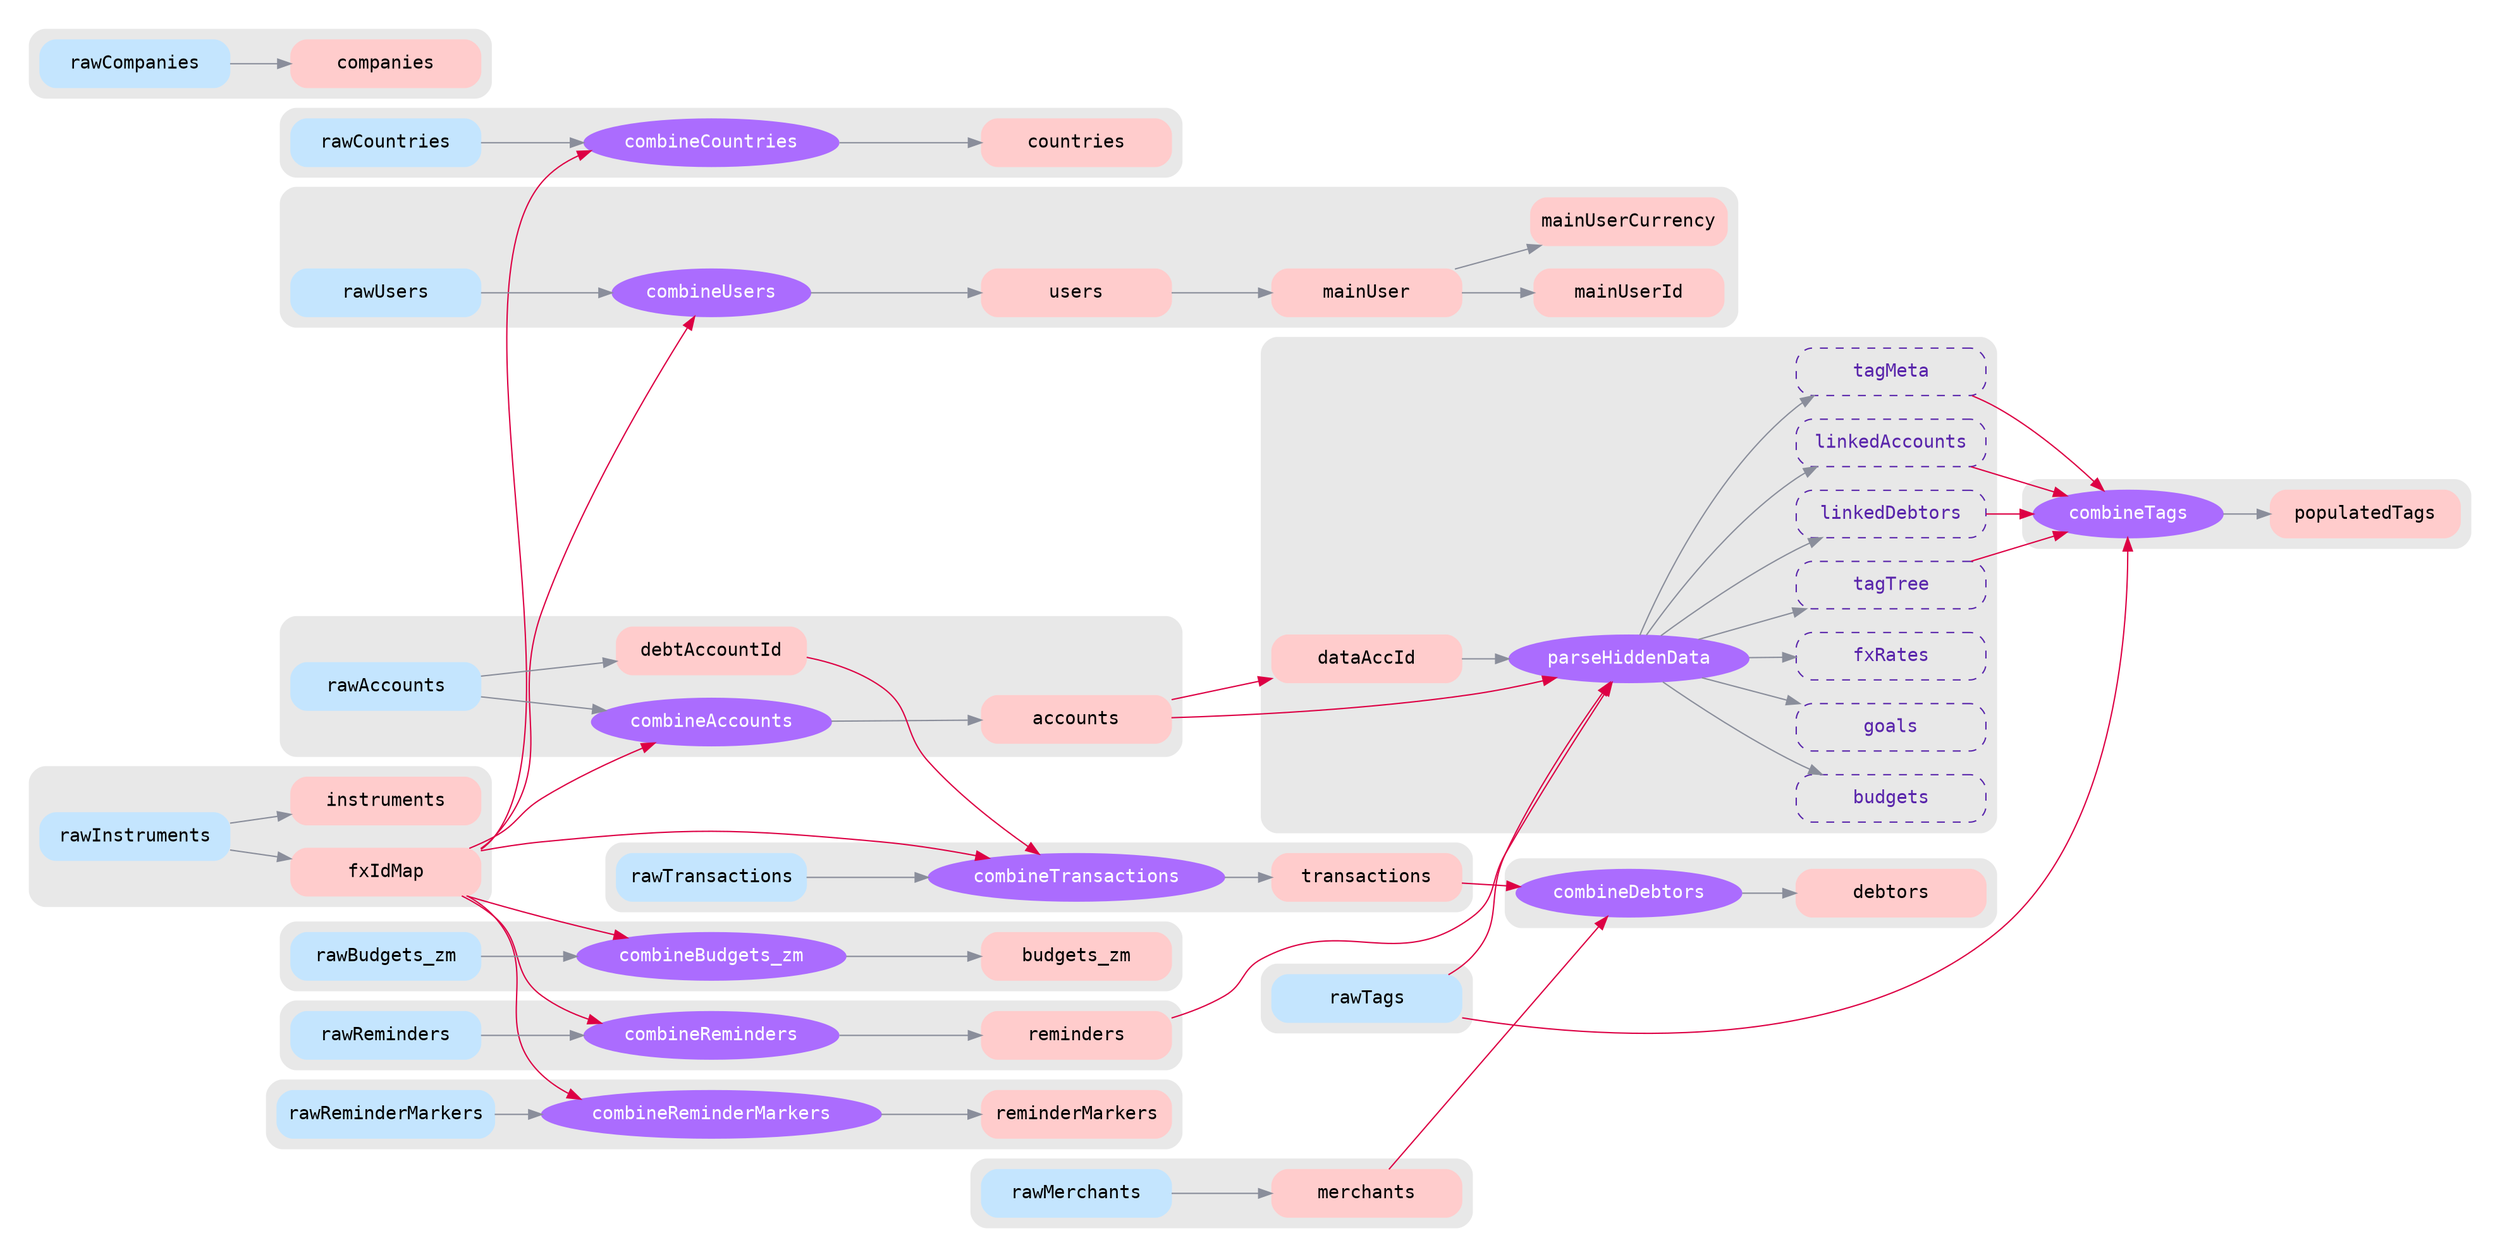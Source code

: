 // Chart made in graphwiz https://graphviz.org/

digraph G {
// splines="FALSE";
rankdir=LR;
pad=0.2;
edge [
  fontname="'Fira Code', monospace"
  color="#8a8e9b"
]
node [
  fontname="'Fira Code', monospace",
  shape="box",
  style="filled,rounded"
  width=2
]

// {
//   node [color="#c4e5fe"]
//   rank=same;
//   rawInstruments
//   rawCountries
//   rawUsers
//   rawAccounts
//   rawReminders
//   rawReminderMarkers
//   rawTransactions
//   rawMerchants
//   rawTags
//   rawCompanies
//   rawBudgets_zm
// }


subgraph cluster_INSTRUMENTS {
  style="filled,rounded"
  color="#e8e8e8";
  node [color="#c4e5fe"] // Start
  rawInstruments

  node [color="#ffcccc"] // Results
  rawInstruments -> fxIdMap
  rawInstruments -> instruments
}


subgraph cluster_COUNTRIES {
  style="filled,rounded"
  color="#e8e8e8";
  node [color="#c4e5fe"] // Start
  rawCountries

  node [color="#ab6cfe", fontcolor="white", shape="ellipse"] // Functions
  combineCountries

  node [color="#ffcccc", fontcolor="black", shape="box"] // Results
  fxIdMap -> combineCountries [color="#dd0044"]
  rawCountries -> combineCountries -> countries
}


subgraph cluster_COMPANIES {
  style="filled,rounded"
  color="#e8e8e8";
  node [color="#c4e5fe"] // Start
  rawCompanies

  node [color="#ffcccc"] // Results
  rawCompanies -> companies
}


subgraph cluster_USERS {
  style="filled,rounded"
  color="#e8e8e8";
  node [color="#c4e5fe"] // Start
  rawUsers

  node [color="#ab6cfe", fontcolor="white", shape="ellipse"] // Functions
  combineUsers

  node [color="#ffcccc", fontcolor="black", shape="box"] // Results
  fxIdMap -> combineUsers [color="#dd0044"]
  rawUsers -> combineUsers -> users

  users -> mainUser
  mainUser -> mainUserId
  mainUser -> mainUserCurrency
}


subgraph cluster_ACCOUNTS {
  style="filled,rounded"
  color="#e8e8e8";
  node [color="#c4e5fe"] // Start
  rawAccounts

  node [color="#ab6cfe", fontcolor="white", shape="ellipse"] // Functions
  combineAccounts

  node [color="#ffcccc", fontcolor="black", shape="box"] // Results
  fxIdMap -> combineAccounts [color="#dd0044"]
  rawAccounts -> combineAccounts -> accounts

  rawAccounts -> debtAccountId
}


subgraph cluster_MERCHANTS {
  style="filled,rounded"
  color="#e8e8e8";
  node [color="#c4e5fe"] // Start
  rawMerchants

  node [color="#ffcccc", fontcolor="black", shape="box"] // Results
  rawMerchants -> merchants
}


subgraph cluster_TAGS {
  style="filled,rounded"
  color="#e8e8e8";
  node [color="#c4e5fe"] // Start
  rawTags

  node [color="#ffcccc", fontcolor="black", shape="box"] // Results
  // Need hidden data for it
}


subgraph cluster_BUDGETS_ZM {
  style="filled,rounded"
  color="#e8e8e8";
  node [color="#c4e5fe"] // Start
  rawBudgets_zm

  node [color="#ab6cfe", fontcolor="white", shape="ellipse"] // Functions
  combineBudgets_zm

  node [color="#ffcccc", fontcolor="black", shape="box"] // Results
  fxIdMap -> combineBudgets_zm [color="#dd0044"]
  rawBudgets_zm -> combineBudgets_zm -> budgets_zm
}


subgraph cluster_REMINDERS {
  style="filled,rounded"
  color="#e8e8e8";
  node [color="#c4e5fe"] // Start
  rawReminders

  node [color="#ab6cfe", fontcolor="white", shape="ellipse"] // Functions
  combineReminders

  node [color="#ffcccc", fontcolor="black", shape="box"] // Results
  fxIdMap -> combineReminders [color="#dd0044"]
  rawReminders -> combineReminders -> reminders
}


subgraph cluster_REMINDER_MARKERS {
  style="filled,rounded"
  color="#e8e8e8";
  node [color="#c4e5fe"] // Start
  rawReminderMarkers

  node [color="#ab6cfe", fontcolor="white", shape="ellipse"] // Functions
  combineReminderMarkers

  node [color="#ffcccc", fontcolor="black", shape="box"] // Results
  fxIdMap -> combineReminderMarkers [color="#dd0044"]
  rawReminderMarkers -> combineReminderMarkers -> reminderMarkers
}


subgraph cluster_TRANSACTIONS {
  style="filled,rounded"
  color="#e8e8e8";
  node [color="#c4e5fe"] // Start
  rawTransactions

  node [color="#ab6cfe", fontcolor="white", shape="ellipse"] // Functions
  combineTransactions

  node [color="#ffcccc", fontcolor="black", shape="box"] // Results
  fxIdMap -> combineTransactions [color="#dd0044"]
  debtAccountId -> combineTransactions [color="#dd0044"]
  rawTransactions -> combineTransactions -> transactions
}


subgraph cluster_HIDDEN_DATA {
  style="filled,rounded"
  color="#e8e8e8";

  node [color="#ab6cfe", fontcolor="white", shape="ellipse"] // Functions
  parseHiddenData

  node [color="#ffcccc", fontcolor="black", shape="box"] // Results
  accounts -> dataAccId [color="#dd0044"]
  accounts -> parseHiddenData [color="#dd0044"]
  rawTags -> parseHiddenData [color="#dd0044"]
  reminders -> parseHiddenData [color="#dd0044"]
  dataAccId -> parseHiddenData
  parseHiddenData -> subgraph hidden_data {
    node [style="rounded,dashed", fontcolor="#5925ab", color="#5925ab"]
    linkedAccounts
    linkedDebtors
    tagMeta
    tagTree
    budgets
    goals
    fxRates
  }
}

subgraph cluster_DEBTORS {
  style="filled,rounded"
  color="#e8e8e8";

  node [color="#ab6cfe", fontcolor="white", shape="ellipse"] // Functions
  combineDebtors

  node [color="#ffcccc", fontcolor="black", shape="box"] // Results
  transactions -> combineDebtors [color="#dd0044"]
  merchants -> combineDebtors [color="#dd0044"]
  combineDebtors -> debtors
}

subgraph cluster_POPULATED_TAGS {
  style="filled,rounded"
  color="#e8e8e8";

  node [color="#ab6cfe", fontcolor="white", shape="ellipse"] // Functions
  combineTags

  node [color="#ffcccc", fontcolor="black", shape="box"] // Results
  linkedAccounts -> combineTags [color="#dd0044"]
  linkedDebtors -> combineTags [color="#dd0044"]
  tagMeta -> combineTags [color="#dd0044"]
  tagTree -> combineTags [color="#dd0044"]
  rawTags -> combineTags [color="#dd0044"]
  combineTags -> populatedTags
}


}

